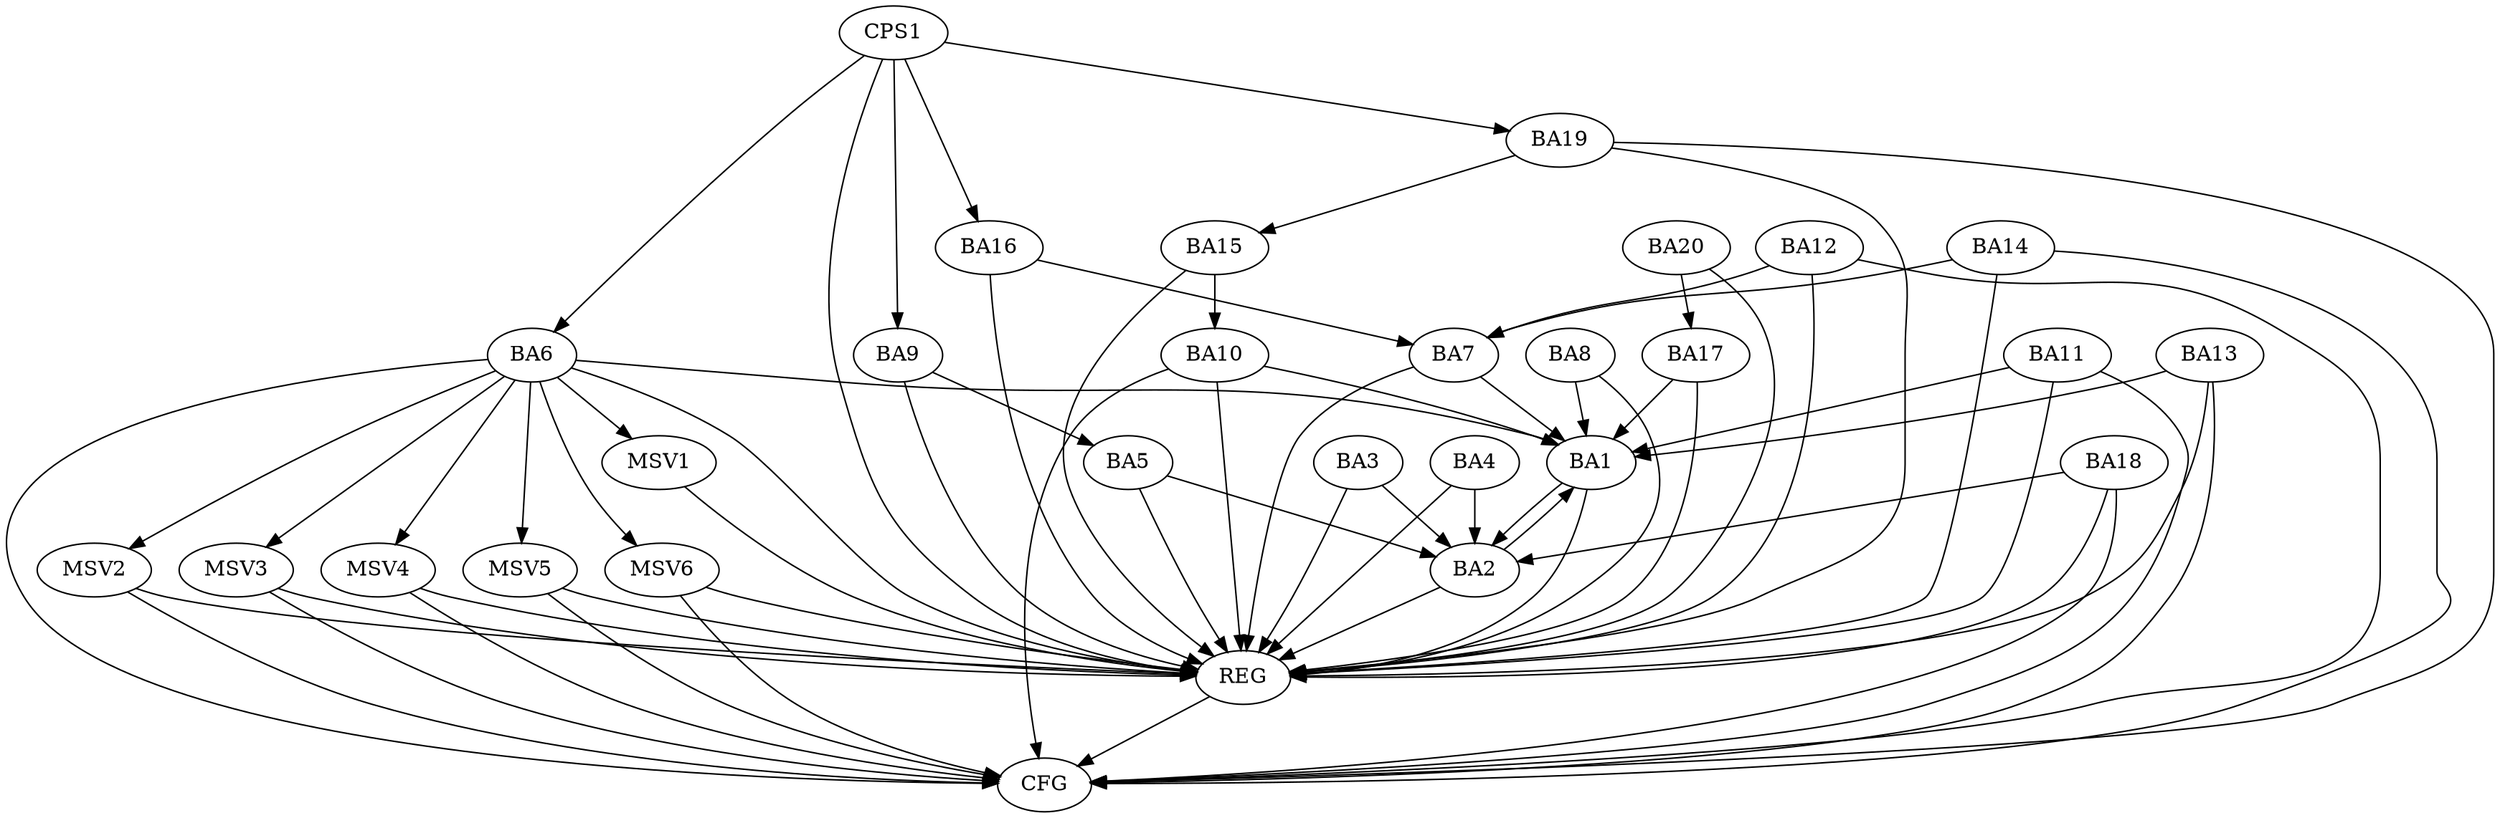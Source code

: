 strict digraph G {
  BA1 [ label="BA1" ];
  BA2 [ label="BA2" ];
  BA3 [ label="BA3" ];
  BA4 [ label="BA4" ];
  BA5 [ label="BA5" ];
  BA6 [ label="BA6" ];
  BA7 [ label="BA7" ];
  BA8 [ label="BA8" ];
  BA9 [ label="BA9" ];
  BA10 [ label="BA10" ];
  BA11 [ label="BA11" ];
  BA12 [ label="BA12" ];
  BA13 [ label="BA13" ];
  BA14 [ label="BA14" ];
  BA15 [ label="BA15" ];
  BA16 [ label="BA16" ];
  BA17 [ label="BA17" ];
  BA18 [ label="BA18" ];
  BA19 [ label="BA19" ];
  BA20 [ label="BA20" ];
  CPS1 [ label="CPS1" ];
  REG [ label="REG" ];
  CFG [ label="CFG" ];
  MSV1 [ label="MSV1" ];
  MSV2 [ label="MSV2" ];
  MSV3 [ label="MSV3" ];
  MSV4 [ label="MSV4" ];
  MSV5 [ label="MSV5" ];
  MSV6 [ label="MSV6" ];
  BA1 -> BA2;
  BA2 -> BA1;
  BA3 -> BA2;
  BA4 -> BA2;
  BA5 -> BA2;
  BA6 -> BA1;
  BA7 -> BA1;
  BA8 -> BA1;
  BA9 -> BA5;
  BA10 -> BA1;
  BA11 -> BA1;
  BA12 -> BA7;
  BA13 -> BA1;
  BA14 -> BA7;
  BA15 -> BA10;
  BA16 -> BA7;
  BA17 -> BA1;
  BA18 -> BA2;
  BA19 -> BA15;
  BA20 -> BA17;
  CPS1 -> BA16;
  CPS1 -> BA9;
  CPS1 -> BA6;
  CPS1 -> BA19;
  BA1 -> REG;
  BA2 -> REG;
  BA3 -> REG;
  BA4 -> REG;
  BA5 -> REG;
  BA6 -> REG;
  BA7 -> REG;
  BA8 -> REG;
  BA9 -> REG;
  BA10 -> REG;
  BA11 -> REG;
  BA12 -> REG;
  BA13 -> REG;
  BA14 -> REG;
  BA15 -> REG;
  BA16 -> REG;
  BA17 -> REG;
  BA18 -> REG;
  BA19 -> REG;
  BA20 -> REG;
  CPS1 -> REG;
  BA11 -> CFG;
  BA18 -> CFG;
  BA6 -> CFG;
  BA12 -> CFG;
  BA14 -> CFG;
  BA13 -> CFG;
  BA10 -> CFG;
  BA19 -> CFG;
  REG -> CFG;
  BA6 -> MSV1;
  MSV1 -> REG;
  BA6 -> MSV2;
  MSV2 -> REG;
  MSV2 -> CFG;
  BA6 -> MSV3;
  MSV3 -> REG;
  MSV3 -> CFG;
  BA6 -> MSV4;
  BA6 -> MSV5;
  MSV4 -> REG;
  MSV4 -> CFG;
  MSV5 -> REG;
  MSV5 -> CFG;
  BA6 -> MSV6;
  MSV6 -> REG;
  MSV6 -> CFG;
}
